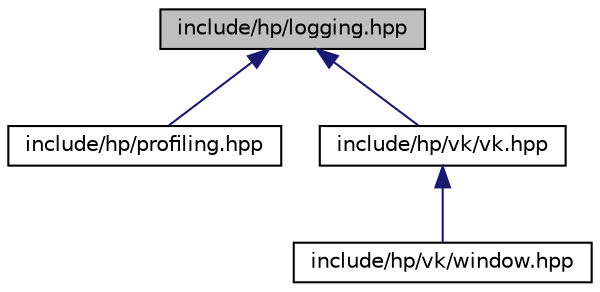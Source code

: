 digraph "include/hp/logging.hpp"
{
 // INTERACTIVE_SVG=YES
 // LATEX_PDF_SIZE
  edge [fontname="Helvetica",fontsize="10",labelfontname="Helvetica",labelfontsize="10"];
  node [fontname="Helvetica",fontsize="10",shape=record];
  Node1 [label="include/hp/logging.hpp",height=0.2,width=0.4,color="black", fillcolor="grey75", style="filled", fontcolor="black",tooltip="This file defines logging functionality."];
  Node1 -> Node2 [dir="back",color="midnightblue",fontsize="10",style="solid",fontname="Helvetica"];
  Node2 [label="include/hp/profiling.hpp",height=0.2,width=0.4,color="black", fillcolor="white", style="filled",URL="$d2/de4/profiling_8hpp.html",tooltip=" "];
  Node1 -> Node3 [dir="back",color="midnightblue",fontsize="10",style="solid",fontname="Helvetica"];
  Node3 [label="include/hp/vk/vk.hpp",height=0.2,width=0.4,color="black", fillcolor="white", style="filled",URL="$d2/d02/vk_8hpp.html",tooltip=" "];
  Node3 -> Node4 [dir="back",color="midnightblue",fontsize="10",style="solid",fontname="Helvetica"];
  Node4 [label="include/hp/vk/window.hpp",height=0.2,width=0.4,color="black", fillcolor="white", style="filled",URL="$d2/d5a/window_8hpp.html",tooltip=" "];
}

